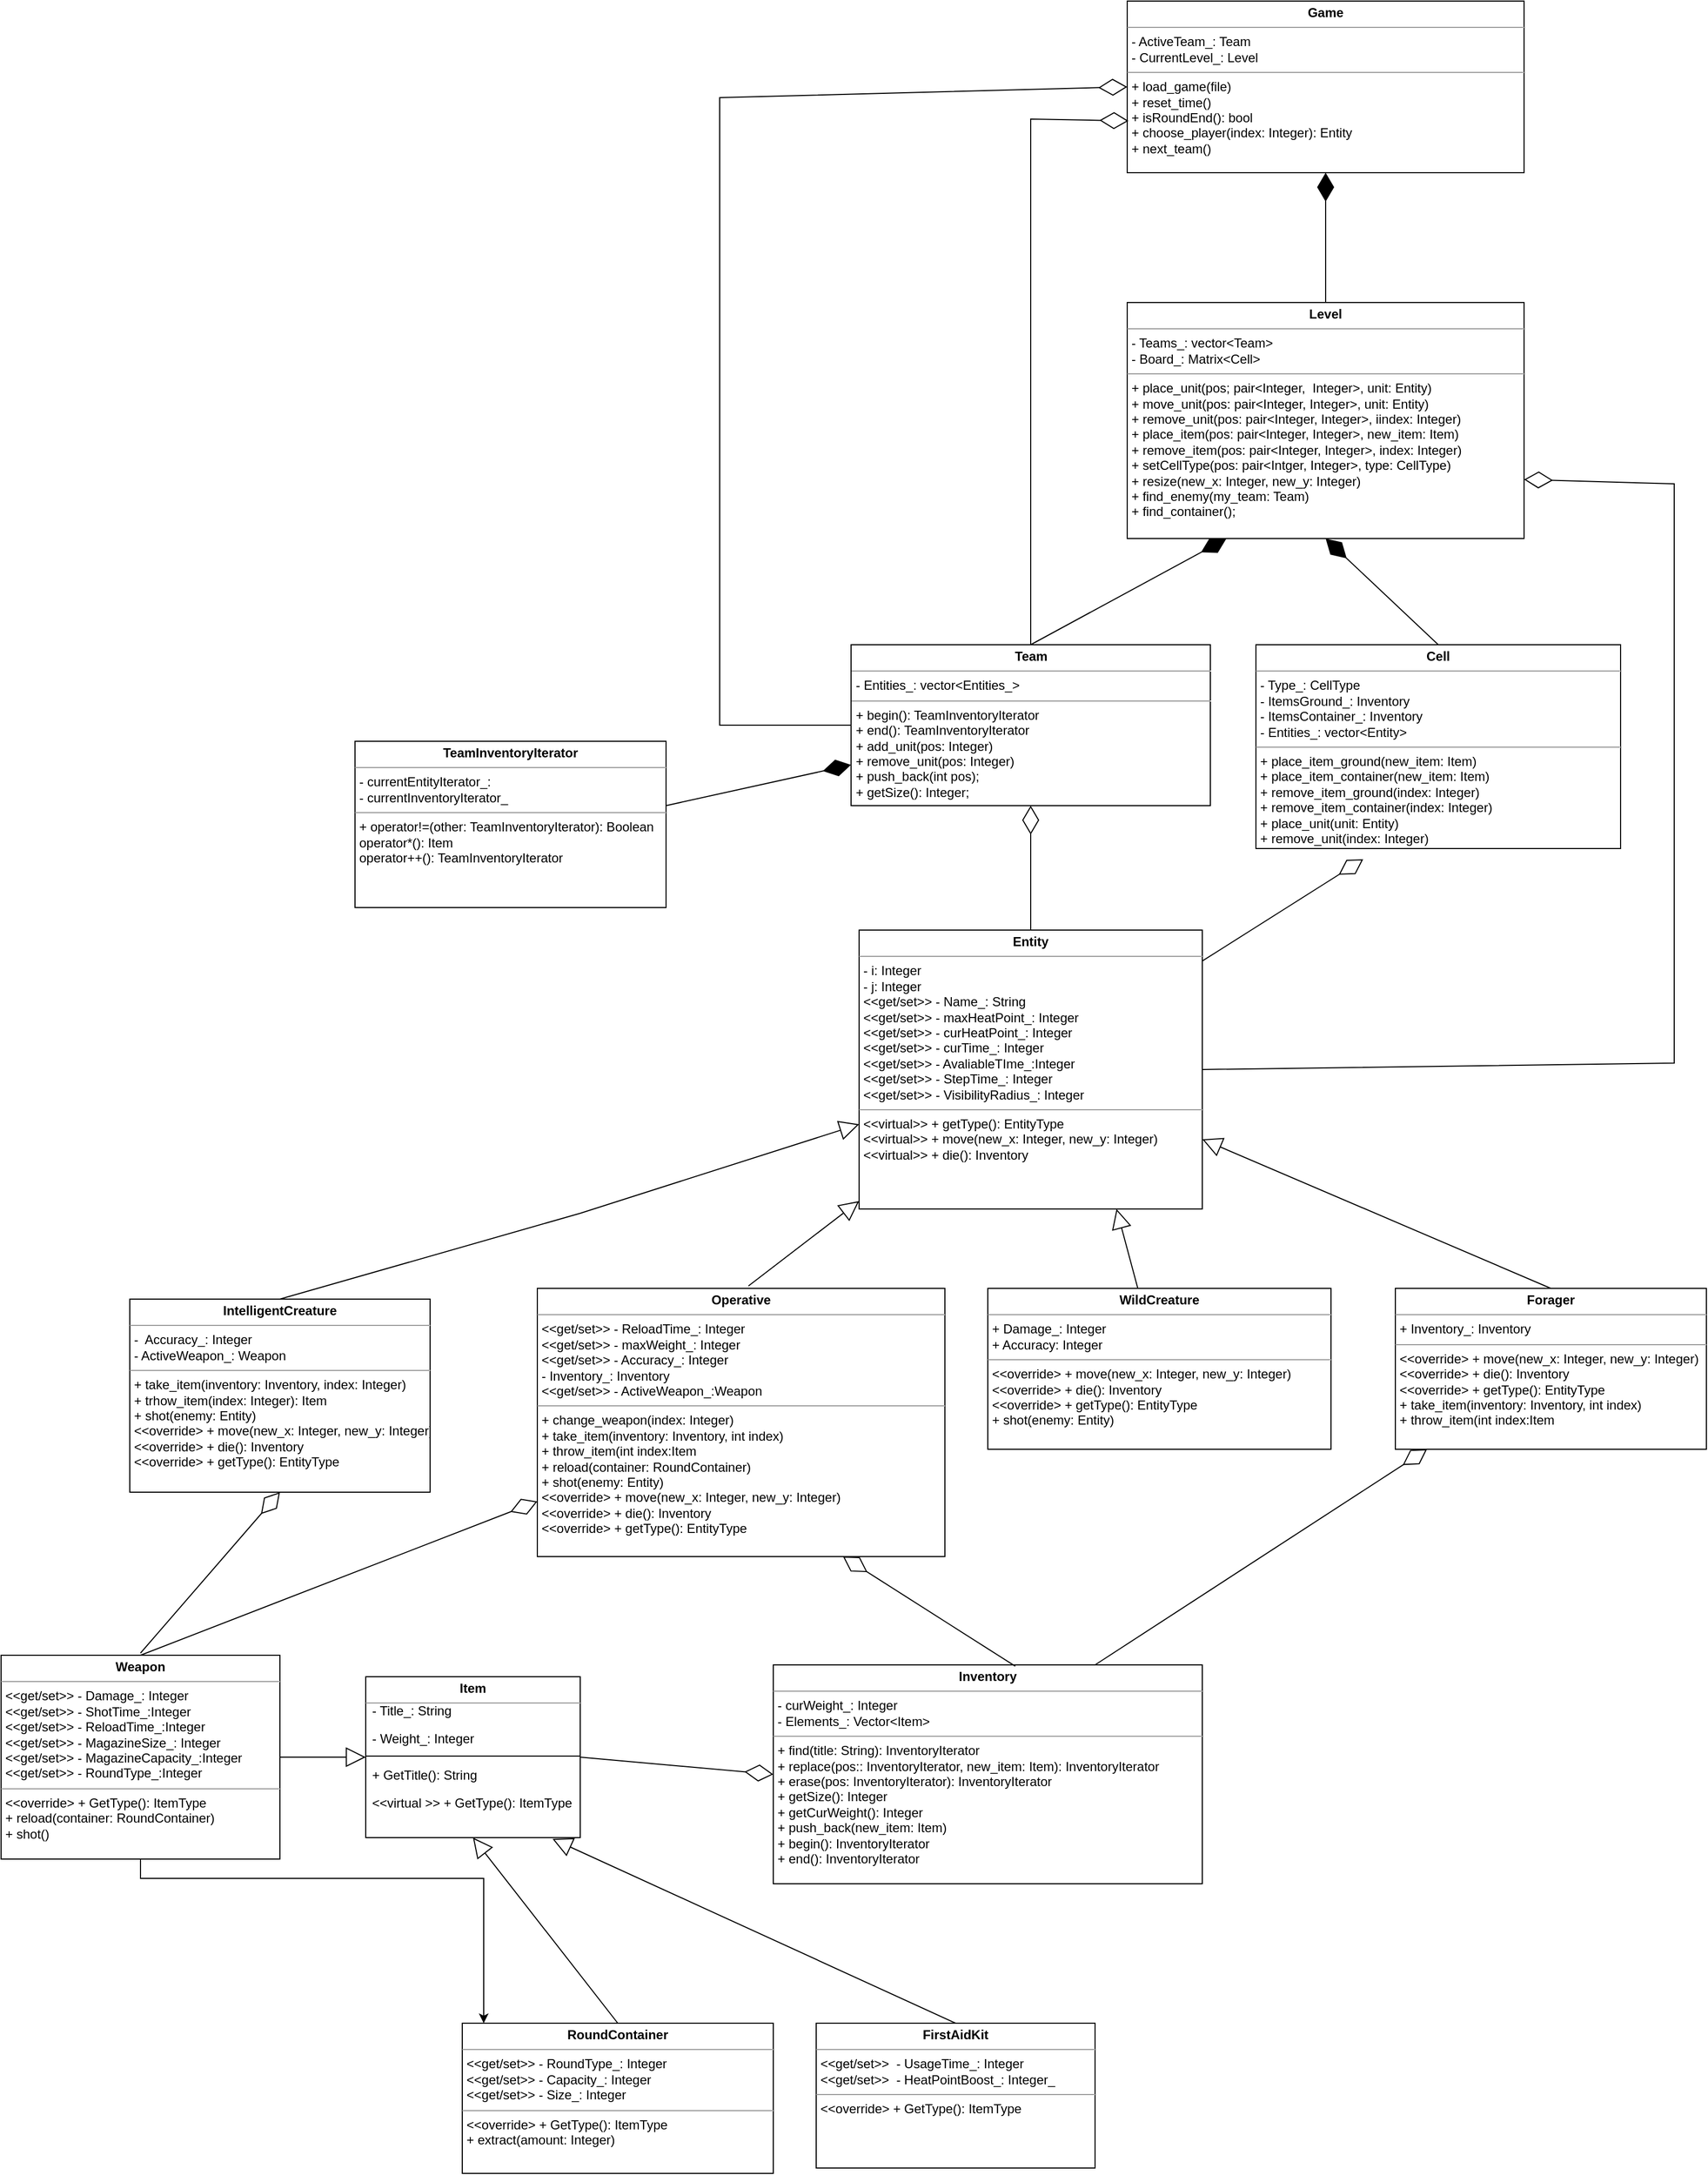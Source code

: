<mxfile version="20.5.3" type="embed"><diagram id="oKhUMVUiZkrxgYmPrfdD" name="Страница 1"><mxGraphModel dx="1800" dy="2822" grid="1" gridSize="10" guides="1" tooltips="1" connect="1" arrows="1" fold="1" page="1" pageScale="1" pageWidth="827" pageHeight="1169" math="0" shadow="0"><root><mxCell id="0"/><mxCell id="1" parent="0"/><mxCell id="zHwneukNKotvRWGbDp1N-14" value="&lt;p style=&quot;margin:0px;margin-top:4px;text-align:center;&quot;&gt;&lt;b&gt;Item&lt;br&gt;&lt;/b&gt;&lt;/p&gt;&lt;hr size=&quot;1&quot;&gt;&lt;div style=&quot;height:2px;&quot;&gt;&lt;/div&gt;" style="verticalAlign=top;align=left;overflow=fill;fontSize=12;fontFamily=Helvetica;html=1;" parent="1" vertex="1"><mxGeometry x="110" y="112" width="200" height="150" as="geometry"/></mxCell><mxCell id="zHwneukNKotvRWGbDp1N-15" value="- Title_: String&#10;" style="text;strokeColor=none;fillColor=none;align=left;verticalAlign=top;spacingLeft=4;spacingRight=4;overflow=hidden;rotatable=0;points=[[0,0.5],[1,0.5]];portConstraint=eastwest;" parent="1" vertex="1"><mxGeometry x="110" y="130" width="100" height="26" as="geometry"/></mxCell><mxCell id="zHwneukNKotvRWGbDp1N-17" value="- Weight_: Integer" style="text;strokeColor=none;fillColor=none;align=left;verticalAlign=top;spacingLeft=4;spacingRight=4;overflow=hidden;rotatable=0;points=[[0,0.5],[1,0.5]];portConstraint=eastwest;" parent="1" vertex="1"><mxGeometry x="110" y="156" width="120" height="26" as="geometry"/></mxCell><mxCell id="zHwneukNKotvRWGbDp1N-18" value="" style="line;strokeWidth=1;fillColor=none;align=left;verticalAlign=middle;spacingTop=-1;spacingLeft=3;spacingRight=3;rotatable=0;labelPosition=right;points=[];portConstraint=eastwest;strokeColor=inherit;" parent="1" vertex="1"><mxGeometry x="110" y="182" width="200" height="8" as="geometry"/></mxCell><mxCell id="zHwneukNKotvRWGbDp1N-19" value="+ GetTitle(): String&#10;" style="text;strokeColor=none;fillColor=none;align=left;verticalAlign=top;spacingLeft=4;spacingRight=4;overflow=hidden;rotatable=0;points=[[0,0.5],[1,0.5]];portConstraint=eastwest;" parent="1" vertex="1"><mxGeometry x="110" y="190" width="120" height="26" as="geometry"/></mxCell><mxCell id="zHwneukNKotvRWGbDp1N-20" value="&lt;&lt;virtual &gt;&gt; + GetType(): ItemType" style="text;strokeColor=none;fillColor=none;align=left;verticalAlign=top;spacingLeft=4;spacingRight=4;overflow=hidden;rotatable=0;points=[[0,0.5],[1,0.5]];portConstraint=eastwest;" parent="1" vertex="1"><mxGeometry x="110" y="216" width="200" height="26" as="geometry"/></mxCell><mxCell id="zHwneukNKotvRWGbDp1N-24" style="edgeStyle=orthogonalEdgeStyle;rounded=0;orthogonalLoop=1;jettySize=auto;html=1;entryX=0.5;entryY=1;entryDx=0;entryDy=0;strokeColor=none;" parent="1" source="zHwneukNKotvRWGbDp1N-21" target="zHwneukNKotvRWGbDp1N-14" edge="1"><mxGeometry relative="1" as="geometry"/></mxCell><mxCell id="zHwneukNKotvRWGbDp1N-29" style="edgeStyle=orthogonalEdgeStyle;rounded=0;orthogonalLoop=1;jettySize=auto;html=1;" parent="1" source="zHwneukNKotvRWGbDp1N-21" target="zHwneukNKotvRWGbDp1N-26" edge="1"><mxGeometry relative="1" as="geometry"><Array as="points"><mxPoint x="-100" y="300"/><mxPoint x="220" y="300"/></Array></mxGeometry></mxCell><mxCell id="zHwneukNKotvRWGbDp1N-21" value="&lt;p style=&quot;margin:0px;margin-top:4px;text-align:center;&quot;&gt;&lt;b&gt;Weapon&lt;/b&gt;&lt;/p&gt;&lt;hr size=&quot;1&quot;&gt;&lt;p style=&quot;margin:0px;margin-left:4px;&quot;&gt;&amp;lt;&amp;lt;get/set&amp;gt;&amp;gt; - Damage_: Integer&lt;/p&gt;&lt;p style=&quot;margin:0px;margin-left:4px;&quot;&gt;&amp;lt;&amp;lt;get/set&amp;gt;&amp;gt; - ShotTime_:Integer&lt;/p&gt;&lt;p style=&quot;margin:0px;margin-left:4px;&quot;&gt;&amp;lt;&amp;lt;get/set&amp;gt;&amp;gt; - ReloadTime_:Integer&lt;/p&gt;&lt;p style=&quot;margin:0px;margin-left:4px;&quot;&gt;&amp;lt;&amp;lt;get/set&amp;gt;&amp;gt; - MagazineSize_: Integer&lt;/p&gt;&lt;p style=&quot;margin:0px;margin-left:4px;&quot;&gt;&amp;lt;&amp;lt;get/set&amp;gt;&amp;gt; - MagazineCapacity_:Integer&lt;/p&gt;&lt;p style=&quot;margin:0px;margin-left:4px;&quot;&gt;&amp;lt;&amp;lt;get/set&amp;gt;&amp;gt; - RoundType_:Integer&lt;br&gt;&lt;/p&gt;&lt;hr size=&quot;1&quot;&gt;&lt;p style=&quot;margin:0px;margin-left:4px;&quot;&gt;&amp;lt;&amp;lt;override&amp;gt; + GetType(): ItemType&lt;/p&gt;&lt;p style=&quot;margin:0px;margin-left:4px;&quot;&gt;+ reload(container: RoundContainer)&lt;/p&gt;&lt;p style=&quot;margin:0px;margin-left:4px;&quot;&gt;+ shot()&lt;/p&gt;&lt;p style=&quot;margin:0px;margin-left:4px;&quot;&gt;&lt;br&gt;&lt;/p&gt;&lt;p style=&quot;margin:0px;margin-left:4px;&quot;&gt;&lt;br&gt;&lt;/p&gt;" style="verticalAlign=top;align=left;overflow=fill;fontSize=12;fontFamily=Helvetica;html=1;" parent="1" vertex="1"><mxGeometry x="-230" y="92" width="260" height="190" as="geometry"/></mxCell><mxCell id="zHwneukNKotvRWGbDp1N-26" value="&lt;p style=&quot;margin:0px;margin-top:4px;text-align:center;&quot;&gt;&lt;b&gt;RoundContainer&lt;/b&gt;&lt;/p&gt;&lt;hr size=&quot;1&quot;&gt;&lt;p style=&quot;margin:0px;margin-left:4px;&quot;&gt;&amp;lt;&amp;lt;get/set&amp;gt;&amp;gt; - RoundType_: Integer&lt;/p&gt;&lt;p style=&quot;margin:0px;margin-left:4px;&quot;&gt;&amp;lt;&amp;lt;get/set&amp;gt;&amp;gt; - Capacity_: Integer&lt;/p&gt;&lt;p style=&quot;margin:0px;margin-left:4px;&quot;&gt;&amp;lt;&amp;lt;get/set&amp;gt;&amp;gt; - Size_: Integer&lt;br&gt;&lt;/p&gt;&lt;hr size=&quot;1&quot;&gt;&lt;p style=&quot;margin:0px;margin-left:4px;&quot;&gt;&amp;lt;&amp;lt;override&amp;gt; + GetType(): ItemType&lt;/p&gt;&lt;p style=&quot;margin:0px;margin-left:4px;&quot;&gt;+ extract(amount: Integer)&lt;/p&gt;&lt;p style=&quot;margin:0px;margin-left:4px;&quot;&gt;&lt;br&gt;&lt;/p&gt;&lt;p style=&quot;margin:0px;margin-left:4px;&quot;&gt;&lt;br&gt;&lt;/p&gt;&lt;p style=&quot;margin:0px;margin-left:4px;&quot;&gt;&lt;br&gt;&lt;/p&gt;&lt;p style=&quot;margin:0px;margin-left:4px;&quot;&gt;&lt;br&gt;&lt;/p&gt;&lt;p style=&quot;margin:0px;margin-left:4px;&quot;&gt;&lt;/p&gt;" style="verticalAlign=top;align=left;overflow=fill;fontSize=12;fontFamily=Helvetica;html=1;" parent="1" vertex="1"><mxGeometry x="200" y="435" width="290" height="140" as="geometry"/></mxCell><mxCell id="zHwneukNKotvRWGbDp1N-30" value="&lt;p style=&quot;margin:0px;margin-top:4px;text-align:center;&quot;&gt;&lt;b&gt;FirstAidKit&lt;/b&gt;&lt;/p&gt;&lt;hr size=&quot;1&quot;&gt;&lt;p style=&quot;margin:0px;margin-left:4px;&quot;&gt;&amp;lt;&amp;lt;get/set&amp;gt;&amp;gt;&amp;nbsp; - UsageTime_: Integer&lt;/p&gt;&lt;p style=&quot;margin:0px;margin-left:4px;&quot;&gt;&amp;lt;&amp;lt;get/set&amp;gt;&amp;gt;&amp;nbsp; - HeatPointBoost_: Integer_&lt;br&gt;&lt;/p&gt;&lt;hr size=&quot;1&quot;&gt;&lt;p style=&quot;margin:0px;margin-left:4px;&quot;&gt;&amp;lt;&amp;lt;override&amp;gt; + GetType(): ItemType&lt;/p&gt;&lt;p style=&quot;margin:0px;margin-left:4px;&quot;&gt;&lt;br&gt;&lt;/p&gt;&lt;p style=&quot;margin:0px;margin-left:4px;&quot;&gt;&lt;br&gt;&lt;/p&gt;&lt;p style=&quot;margin:0px;margin-left:4px;&quot;&gt;&lt;/p&gt;" style="verticalAlign=top;align=left;overflow=fill;fontSize=12;fontFamily=Helvetica;html=1;" parent="1" vertex="1"><mxGeometry x="530" y="435" width="260" height="135" as="geometry"/></mxCell><mxCell id="zHwneukNKotvRWGbDp1N-33" value="" style="endArrow=block;endSize=16;endFill=0;html=1;rounded=0;exitX=1;exitY=0.5;exitDx=0;exitDy=0;" parent="1" source="zHwneukNKotvRWGbDp1N-21" target="zHwneukNKotvRWGbDp1N-14" edge="1"><mxGeometry width="160" relative="1" as="geometry"><mxPoint x="110" y="520" as="sourcePoint"/><mxPoint x="270" y="520" as="targetPoint"/></mxGeometry></mxCell><mxCell id="zHwneukNKotvRWGbDp1N-35" value="" style="endArrow=block;endSize=16;endFill=0;html=1;rounded=0;exitX=0.5;exitY=0;exitDx=0;exitDy=0;entryX=0.5;entryY=1;entryDx=0;entryDy=0;" parent="1" source="zHwneukNKotvRWGbDp1N-26" target="zHwneukNKotvRWGbDp1N-14" edge="1"><mxGeometry width="160" relative="1" as="geometry"><mxPoint x="360" y="400" as="sourcePoint"/><mxPoint x="520" y="400" as="targetPoint"/></mxGeometry></mxCell><mxCell id="zHwneukNKotvRWGbDp1N-36" value="" style="endArrow=block;endSize=16;endFill=0;html=1;rounded=0;exitX=0.5;exitY=0;exitDx=0;exitDy=0;entryX=0.871;entryY=1.008;entryDx=0;entryDy=0;entryPerimeter=0;" parent="1" source="zHwneukNKotvRWGbDp1N-30" target="zHwneukNKotvRWGbDp1N-14" edge="1"><mxGeometry width="160" relative="1" as="geometry"><mxPoint x="590" y="350" as="sourcePoint"/><mxPoint x="750" y="350" as="targetPoint"/></mxGeometry></mxCell><mxCell id="zHwneukNKotvRWGbDp1N-37" value="&lt;p style=&quot;margin:0px;margin-top:4px;text-align:center;&quot;&gt;&lt;b&gt;Inventory&lt;/b&gt;&lt;br&gt;&lt;/p&gt;&lt;hr size=&quot;1&quot;&gt;&lt;p style=&quot;margin:0px;margin-left:4px;&quot;&gt;- curWeight_: Integer&lt;/p&gt;&lt;p style=&quot;margin:0px;margin-left:4px;&quot;&gt;- Elements_: Vector&amp;lt;Item&amp;gt;&lt;br&gt;&lt;/p&gt;&lt;hr size=&quot;1&quot;&gt;&lt;p style=&quot;margin:0px;margin-left:4px;&quot;&gt;+ find(title: String): InventoryIterator&lt;/p&gt;&lt;p style=&quot;margin:0px;margin-left:4px;&quot;&gt;+ replace(pos:: InventoryIterator, new_item: Item): InventoryIterator&lt;/p&gt;&lt;p style=&quot;margin:0px;margin-left:4px;&quot;&gt;+ erase(pos: InventoryIterator): InventoryIterator&lt;/p&gt;&lt;p style=&quot;margin:0px;margin-left:4px;&quot;&gt;+ getSize(): Integer&lt;/p&gt;&lt;p style=&quot;margin:0px;margin-left:4px;&quot;&gt;+ getCurWeight(): Integer&lt;/p&gt;&lt;p style=&quot;margin:0px;margin-left:4px;&quot;&gt;+ push_back(new_item: Item)&lt;/p&gt;&lt;p style=&quot;margin:0px;margin-left:4px;&quot;&gt;+ begin(): InventoryIterator&lt;/p&gt;&lt;p style=&quot;margin:0px;margin-left:4px;&quot;&gt;+ end(): InventoryIterator&lt;/p&gt;" style="verticalAlign=top;align=left;overflow=fill;fontSize=12;fontFamily=Helvetica;html=1;" parent="1" vertex="1"><mxGeometry x="490" y="101" width="400" height="204" as="geometry"/></mxCell><mxCell id="zHwneukNKotvRWGbDp1N-38" value="" style="endArrow=diamondThin;endFill=0;endSize=24;html=1;rounded=0;exitX=1;exitY=0.5;exitDx=0;exitDy=0;entryX=0;entryY=0.5;entryDx=0;entryDy=0;" parent="1" source="zHwneukNKotvRWGbDp1N-14" target="zHwneukNKotvRWGbDp1N-37" edge="1"><mxGeometry width="160" relative="1" as="geometry"><mxPoint x="330" y="250" as="sourcePoint"/><mxPoint x="510" y="187" as="targetPoint"/></mxGeometry></mxCell><mxCell id="zHwneukNKotvRWGbDp1N-39" value="&lt;p style=&quot;margin:0px;margin-top:4px;text-align:center;&quot;&gt;&lt;b&gt;Entity&lt;/b&gt;&lt;/p&gt;&lt;hr size=&quot;1&quot;&gt;&lt;p style=&quot;margin:0px;margin-left:4px;&quot;&gt;- i: Integer&lt;/p&gt;&lt;p style=&quot;margin:0px;margin-left:4px;&quot;&gt;- j: Integer&lt;/p&gt;&lt;p style=&quot;margin:0px;margin-left:4px;&quot;&gt;&amp;lt;&amp;lt;get/set&amp;gt;&amp;gt; - Name_: String&lt;/p&gt;&lt;p style=&quot;margin:0px;margin-left:4px;&quot;&gt;&amp;lt;&amp;lt;get/set&amp;gt;&amp;gt; - maxHeatPoint_: Integer&lt;/p&gt;&lt;p style=&quot;margin:0px;margin-left:4px;&quot;&gt;&amp;lt;&amp;lt;get/set&amp;gt;&amp;gt; - curHeatPoint_: Integer&lt;/p&gt;&lt;p style=&quot;margin:0px;margin-left:4px;&quot;&gt;&amp;lt;&amp;lt;get/set&amp;gt;&amp;gt; - curTime_: Integer&lt;/p&gt;&lt;p style=&quot;margin:0px;margin-left:4px;&quot;&gt;&amp;lt;&amp;lt;get/set&amp;gt;&amp;gt; - AvaliableTIme_:Integer&lt;/p&gt;&lt;p style=&quot;margin:0px;margin-left:4px;&quot;&gt;&amp;lt;&amp;lt;get/set&amp;gt;&amp;gt; - StepTime_: Integer&lt;/p&gt;&lt;p style=&quot;margin:0px;margin-left:4px;&quot;&gt;&amp;lt;&amp;lt;get/set&amp;gt;&amp;gt; - VisibilityRadius_: Integer&lt;br&gt;&lt;/p&gt;&lt;hr size=&quot;1&quot;&gt;&lt;p style=&quot;margin:0px;margin-left:4px;&quot;&gt;&amp;lt;&amp;lt;virtual&amp;gt;&amp;gt; + getType(): EntityType&lt;br&gt;&lt;/p&gt;&lt;p style=&quot;margin:0px;margin-left:4px;&quot;&gt;&amp;lt;&amp;lt;virtual&amp;gt;&amp;gt; + move(new_x: Integer, new_y: Integer)&lt;br&gt;&lt;/p&gt;&lt;p style=&quot;margin:0px;margin-left:4px;&quot;&gt;&amp;lt;&amp;lt;virtual&amp;gt;&amp;gt; + die(): Inventory&lt;/p&gt;&lt;p style=&quot;margin:0px;margin-left:4px;&quot;&gt;&lt;/p&gt;&lt;p style=&quot;margin:0px;margin-left:4px;&quot;&gt;&lt;/p&gt;" style="verticalAlign=top;align=left;overflow=fill;fontSize=12;fontFamily=Helvetica;html=1;" parent="1" vertex="1"><mxGeometry x="570" y="-584" width="320" height="260" as="geometry"/></mxCell><mxCell id="zHwneukNKotvRWGbDp1N-41" value="&lt;p style=&quot;margin:0px;margin-top:4px;text-align:center;&quot;&gt;&lt;b&gt;Operative&lt;/b&gt;&lt;/p&gt;&lt;hr size=&quot;1&quot;&gt;&lt;p style=&quot;margin:0px;margin-left:4px;&quot;&gt;&amp;lt;&amp;lt;get/set&amp;gt;&amp;gt; - ReloadTime_: Integer&lt;/p&gt;&lt;p style=&quot;margin:0px;margin-left:4px;&quot;&gt;&amp;lt;&amp;lt;get/set&amp;gt;&amp;gt; - maxWeight_: Integer&lt;/p&gt;&lt;p style=&quot;margin:0px;margin-left:4px;&quot;&gt;&amp;lt;&amp;lt;get/set&amp;gt;&amp;gt; - Accuracy_: Integer&lt;/p&gt;&lt;p style=&quot;margin:0px;margin-left:4px;&quot;&gt;- Inventory_: Inventory&lt;/p&gt;&lt;p style=&quot;margin:0px;margin-left:4px;&quot;&gt;&amp;lt;&amp;lt;get/set&amp;gt;&amp;gt; - ActiveWeapon_:Weapon&lt;br&gt;&lt;/p&gt;&lt;hr size=&quot;1&quot;&gt;&lt;p style=&quot;margin:0px;margin-left:4px;&quot;&gt;+ change_weapon(index: Integer)&lt;/p&gt;&lt;p style=&quot;margin:0px;margin-left:4px;&quot;&gt;+ take_item(inventory: Inventory, int index)&lt;/p&gt;&lt;p style=&quot;margin:0px;margin-left:4px;&quot;&gt;+ throw_item(int index:Item&lt;/p&gt;&lt;p style=&quot;margin:0px;margin-left:4px;&quot;&gt;+ reload(container: RoundContainer)&lt;/p&gt;&lt;p style=&quot;margin:0px;margin-left:4px;&quot;&gt;+ shot(enemy: Entity)&lt;/p&gt;&lt;p style=&quot;margin:0px;margin-left:4px;&quot;&gt;&amp;lt;&amp;lt;override&amp;gt; + move(new_x: Integer, new_y: Integer)&lt;/p&gt;&lt;div&gt;&lt;p style=&quot;margin:0px;margin-left:4px;&quot;&gt;&amp;lt;&amp;lt;override&amp;gt; + die(): Inventory&lt;/p&gt;&lt;p style=&quot;margin:0px;margin-left:4px;&quot;&gt;&amp;lt;&amp;lt;override&amp;gt; +  getType(): EntityType&lt;/p&gt;&lt;p style=&quot;margin:0px;margin-left:4px;&quot;&gt;&lt;/p&gt;&lt;/div&gt;&lt;p style=&quot;margin:0px;margin-left:4px;&quot;&gt;&lt;br&gt;&lt;/p&gt;" style="verticalAlign=top;align=left;overflow=fill;fontSize=12;fontFamily=Helvetica;html=1;" parent="1" vertex="1"><mxGeometry x="270" y="-250" width="380" height="250" as="geometry"/></mxCell><mxCell id="zHwneukNKotvRWGbDp1N-44" value="" style="endArrow=block;endSize=16;endFill=0;html=1;rounded=0;exitX=0.518;exitY=-0.009;exitDx=0;exitDy=0;exitPerimeter=0;" parent="1" source="zHwneukNKotvRWGbDp1N-41" target="zHwneukNKotvRWGbDp1N-39" edge="1"><mxGeometry width="160" relative="1" as="geometry"><mxPoint x="640" y="-270" as="sourcePoint"/><mxPoint x="800" y="-270" as="targetPoint"/></mxGeometry></mxCell><mxCell id="zHwneukNKotvRWGbDp1N-47" value="" style="endArrow=diamondThin;endFill=0;endSize=24;html=1;rounded=0;exitX=0.5;exitY=0;exitDx=0;exitDy=0;" parent="1" source="zHwneukNKotvRWGbDp1N-21" target="zHwneukNKotvRWGbDp1N-41" edge="1"><mxGeometry width="160" relative="1" as="geometry"><mxPoint x="-10" y="50" as="sourcePoint"/><mxPoint x="150" y="50" as="targetPoint"/></mxGeometry></mxCell><mxCell id="zHwneukNKotvRWGbDp1N-48" value="" style="endArrow=diamondThin;endFill=0;endSize=24;html=1;rounded=0;exitX=0.564;exitY=0.006;exitDx=0;exitDy=0;exitPerimeter=0;entryX=0.75;entryY=1;entryDx=0;entryDy=0;" parent="1" source="zHwneukNKotvRWGbDp1N-37" target="zHwneukNKotvRWGbDp1N-41" edge="1"><mxGeometry width="160" relative="1" as="geometry"><mxPoint x="300" y="50" as="sourcePoint"/><mxPoint x="460" y="50" as="targetPoint"/></mxGeometry></mxCell><mxCell id="2" value="&lt;p style=&quot;margin:0px;margin-top:4px;text-align:center;&quot;&gt;&lt;b&gt;IntelligentCreature&lt;/b&gt;&lt;br&gt;&lt;/p&gt;&lt;hr size=&quot;1&quot;&gt;&lt;p style=&quot;margin:0px;margin-left:4px;&quot;&gt;-&amp;nbsp; Accuracy_: Integer&lt;/p&gt;&lt;p style=&quot;margin:0px;margin-left:4px;&quot;&gt;- ActiveWeapon_: Weapon&lt;/p&gt;&lt;hr size=&quot;1&quot;&gt;&lt;p style=&quot;margin:0px;margin-left:4px;&quot;&gt;+ take_item(inventory: Inventory, index: Integer)&lt;/p&gt;&lt;p style=&quot;margin:0px;margin-left:4px;&quot;&gt;+ trhow_item(index: Integer): Item&lt;/p&gt;&lt;p style=&quot;margin:0px;margin-left:4px;&quot;&gt;+ shot(enemy: Entity)&lt;/p&gt;&lt;p style=&quot;margin: 0px 0px 0px 4px;&quot;&gt;&amp;lt;&amp;lt;override&amp;gt; + move(new_x: Integer, new_y: Integer)&lt;/p&gt;&lt;div&gt;&lt;p style=&quot;margin: 0px 0px 0px 4px;&quot;&gt;&amp;lt;&amp;lt;override&amp;gt; + die(): Inventory&lt;/p&gt;&lt;p style=&quot;margin: 0px 0px 0px 4px;&quot;&gt;&amp;lt;&amp;lt;override&amp;gt; + getType(): EntityType&lt;/p&gt;&lt;/div&gt;&lt;p style=&quot;margin:0px;margin-left:4px;&quot;&gt;&lt;br&gt;&lt;/p&gt;" style="verticalAlign=top;align=left;overflow=fill;fontSize=12;fontFamily=Helvetica;html=1;" parent="1" vertex="1"><mxGeometry x="-110" y="-240" width="280" height="180" as="geometry"/></mxCell><mxCell id="8" value="" style="endArrow=block;endSize=16;endFill=0;html=1;rounded=0;exitX=0.5;exitY=0;exitDx=0;exitDy=0;" parent="1" source="2" target="zHwneukNKotvRWGbDp1N-39" edge="1"><mxGeometry x="-0.002" y="3" width="160" relative="1" as="geometry"><mxPoint x="320" y="-360" as="sourcePoint"/><mxPoint x="480" y="-360" as="targetPoint"/><Array as="points"><mxPoint x="310" y="-320"/></Array><mxPoint as="offset"/></mxGeometry></mxCell><mxCell id="9" value="" style="endArrow=diamondThin;endFill=0;endSize=24;html=1;rounded=0;entryX=0.5;entryY=1;entryDx=0;entryDy=0;" parent="1" target="2" edge="1"><mxGeometry width="160" relative="1" as="geometry"><mxPoint x="-100" y="90" as="sourcePoint"/><mxPoint x="270" y="-46.582" as="targetPoint"/></mxGeometry></mxCell><mxCell id="10" value="&lt;p style=&quot;margin:0px;margin-top:4px;text-align:center;&quot;&gt;&lt;b&gt;WildCreature&lt;/b&gt;&lt;br&gt;&lt;/p&gt;&lt;hr size=&quot;1&quot;&gt;&lt;p style=&quot;margin:0px;margin-left:4px;&quot;&gt;+ Damage_: Integer&lt;/p&gt;&lt;p style=&quot;margin:0px;margin-left:4px;&quot;&gt;+ Accuracy: Integer&lt;/p&gt;&lt;hr size=&quot;1&quot;&gt;&lt;p style=&quot;margin: 0px 0px 0px 4px;&quot;&gt;&amp;lt;&amp;lt;override&amp;gt; + move(new_x: Integer, new_y: Integer)&lt;/p&gt;&lt;div&gt;&lt;p style=&quot;margin: 0px 0px 0px 4px;&quot;&gt;&amp;lt;&amp;lt;override&amp;gt; + die(): Inventory&lt;/p&gt;&lt;p style=&quot;margin: 0px 0px 0px 4px;&quot;&gt;&amp;lt;&amp;lt;override&amp;gt; + getType(): EntityType&lt;/p&gt;&lt;p style=&quot;margin: 0px 0px 0px 4px;&quot;&gt;+ shot(enemy: Entity)&lt;br&gt;&lt;/p&gt;&lt;/div&gt;" style="verticalAlign=top;align=left;overflow=fill;fontSize=12;fontFamily=Helvetica;html=1;" parent="1" vertex="1"><mxGeometry x="690" y="-250" width="320" height="150" as="geometry"/></mxCell><mxCell id="13" value="" style="endArrow=block;endSize=16;endFill=0;html=1;rounded=0;entryX=0.75;entryY=1;entryDx=0;entryDy=0;" parent="1" source="10" target="zHwneukNKotvRWGbDp1N-39" edge="1"><mxGeometry width="160" relative="1" as="geometry"><mxPoint x="860" y="-250" as="sourcePoint"/><mxPoint x="953.16" y="-324.242" as="targetPoint"/></mxGeometry></mxCell><mxCell id="14" value="&lt;p style=&quot;margin:0px;margin-top:4px;text-align:center;&quot;&gt;&lt;b&gt;Forager&lt;/b&gt;&lt;br&gt;&lt;/p&gt;&lt;hr size=&quot;1&quot;&gt;&lt;p style=&quot;margin:0px;margin-left:4px;&quot;&gt;+ Inventory_: Inventory&lt;/p&gt;&lt;hr size=&quot;1&quot;&gt;&lt;p style=&quot;margin: 0px 0px 0px 4px;&quot;&gt;&amp;lt;&amp;lt;override&amp;gt; + move(new_x: Integer, new_y: Integer)&lt;/p&gt;&lt;div&gt;&lt;p style=&quot;margin: 0px 0px 0px 4px;&quot;&gt;&amp;lt;&amp;lt;override&amp;gt; + die(): Inventory&lt;/p&gt;&lt;p style=&quot;margin: 0px 0px 0px 4px;&quot;&gt;&amp;lt;&amp;lt;override&amp;gt; + getType(): EntityType&lt;/p&gt;&lt;p style=&quot;margin: 0px 0px 0px 4px;&quot;&gt;+ take_item(inventory: Inventory, int index)&lt;/p&gt;&lt;p style=&quot;margin: 0px 0px 0px 4px;&quot;&gt;+ throw_item(int index:Item&lt;/p&gt;&lt;/div&gt;" style="verticalAlign=top;align=left;overflow=fill;fontSize=12;fontFamily=Helvetica;html=1;" parent="1" vertex="1"><mxGeometry x="1070" y="-250" width="290" height="150" as="geometry"/></mxCell><mxCell id="15" value="" style="endArrow=diamondThin;endFill=0;endSize=24;html=1;rounded=0;exitX=0.75;exitY=0;exitDx=0;exitDy=0;" parent="1" source="zHwneukNKotvRWGbDp1N-37" target="14" edge="1"><mxGeometry width="160" relative="1" as="geometry"><mxPoint x="720" y="117" as="sourcePoint"/><mxPoint x="575" y="10" as="targetPoint"/></mxGeometry></mxCell><mxCell id="16" value="" style="endArrow=block;endSize=16;endFill=0;html=1;rounded=0;entryX=1;entryY=0.75;entryDx=0;entryDy=0;exitX=0.5;exitY=0;exitDx=0;exitDy=0;" parent="1" source="14" target="zHwneukNKotvRWGbDp1N-39" edge="1"><mxGeometry width="160" relative="1" as="geometry"><mxPoint x="1240.866" y="-256" as="sourcePoint"/><mxPoint x="1221" y="-330" as="targetPoint"/></mxGeometry></mxCell><mxCell id="17" value="&lt;p style=&quot;margin:0px;margin-top:4px;text-align:center;&quot;&gt;&lt;b&gt;Team&lt;/b&gt;&lt;/p&gt;&lt;hr size=&quot;1&quot;&gt;&lt;p style=&quot;margin:0px;margin-left:4px;&quot;&gt;- Entities_: vector&amp;lt;Entities_&amp;gt;&lt;/p&gt;&lt;hr size=&quot;1&quot;&gt;&lt;p style=&quot;margin:0px;margin-left:4px;&quot;&gt;+ begin(): TeamInventoryIterator&lt;/p&gt;&lt;p style=&quot;margin:0px;margin-left:4px;&quot;&gt;+ end():&amp;nbsp;TeamInventoryIterator&lt;/p&gt;&lt;p style=&quot;margin:0px;margin-left:4px;&quot;&gt;+ add_unit(pos: Integer)&lt;/p&gt;&lt;p style=&quot;margin:0px;margin-left:4px;&quot;&gt;+ remove_unit(pos: Integer)&lt;/p&gt;&lt;p style=&quot;margin:0px;margin-left:4px;&quot;&gt;+ push_back(int pos);&lt;/p&gt;&lt;p style=&quot;margin:0px;margin-left:4px;&quot;&gt;+ getSize(): Integer;&lt;/p&gt;" style="verticalAlign=top;align=left;overflow=fill;fontSize=12;fontFamily=Helvetica;html=1;" parent="1" vertex="1"><mxGeometry x="562.5" y="-850" width="335" height="150" as="geometry"/></mxCell><mxCell id="26" value="" style="endArrow=diamondThin;endFill=0;endSize=24;html=1;rounded=0;exitX=0.5;exitY=0;exitDx=0;exitDy=0;entryX=0.5;entryY=1;entryDx=0;entryDy=0;" parent="1" source="zHwneukNKotvRWGbDp1N-39" target="17" edge="1"><mxGeometry width="160" relative="1" as="geometry"><mxPoint x="750" y="-620" as="sourcePoint"/><mxPoint x="910" y="-620" as="targetPoint"/></mxGeometry></mxCell><mxCell id="27" value="&lt;p style=&quot;margin:0px;margin-top:4px;text-align:center;&quot;&gt;&lt;b&gt;Level&lt;/b&gt;&lt;/p&gt;&lt;hr size=&quot;1&quot;&gt;&lt;p style=&quot;margin:0px;margin-left:4px;&quot;&gt;- Teams_: vector&amp;lt;Team&amp;gt;&lt;/p&gt;&lt;p style=&quot;margin:0px;margin-left:4px;&quot;&gt;- Board_: Matrix&amp;lt;Cell&amp;gt;&lt;/p&gt;&lt;hr size=&quot;1&quot;&gt;&lt;p style=&quot;margin:0px;margin-left:4px;&quot;&gt;+ place_unit(pos; pair&amp;lt;Integer,&amp;nbsp; Integer&amp;gt;, unit: Entity)&lt;/p&gt;&lt;p style=&quot;margin:0px;margin-left:4px;&quot;&gt;+ move_unit(pos: pair&amp;lt;Integer, Integer&amp;gt;, unit: Entity)&lt;/p&gt;&lt;p style=&quot;margin:0px;margin-left:4px;&quot;&gt;+ remove_unit(pos: pair&amp;lt;Integer, Integer&amp;gt;, iindex: Integer)&lt;/p&gt;&lt;p style=&quot;margin:0px;margin-left:4px;&quot;&gt;+ place_item(pos: pair&amp;lt;Integer, Integer&amp;gt;, new_item: Item)&lt;/p&gt;&lt;p style=&quot;margin:0px;margin-left:4px;&quot;&gt;+ remove_item(pos: pair&amp;lt;Integer, Integer&amp;gt;, index: Integer)&lt;/p&gt;&lt;p style=&quot;margin:0px;margin-left:4px;&quot;&gt;+ setCellType(pos: pair&amp;lt;Intger, Integer&amp;gt;, type: CellType)&lt;/p&gt;&lt;p style=&quot;margin:0px;margin-left:4px;&quot;&gt;+ resize(new_x: Integer, new_y: Integer)&lt;/p&gt;&lt;p style=&quot;margin:0px;margin-left:4px;&quot;&gt;+ find_enemy(my_team: Team)&lt;/p&gt;&lt;p style=&quot;margin:0px;margin-left:4px;&quot;&gt;+ find_container();&lt;/p&gt;&lt;p style=&quot;margin:0px;margin-left:4px;&quot;&gt;&lt;br&gt;&lt;/p&gt;&lt;p style=&quot;margin:0px;margin-left:4px;&quot;&gt;&lt;br&gt;&lt;/p&gt;&lt;p style=&quot;margin:0px;margin-left:4px;&quot;&gt;&lt;br&gt;&lt;/p&gt;&lt;p style=&quot;margin:0px;margin-left:4px;&quot;&gt;&lt;br&gt;&lt;/p&gt;" style="verticalAlign=top;align=left;overflow=fill;fontSize=12;fontFamily=Helvetica;html=1;" parent="1" vertex="1"><mxGeometry x="820" y="-1169" width="370" height="220" as="geometry"/></mxCell><mxCell id="28" value="" style="endArrow=diamondThin;endFill=1;endSize=24;html=1;rounded=0;exitX=0.5;exitY=0;exitDx=0;exitDy=0;entryX=0.25;entryY=1;entryDx=0;entryDy=0;" parent="1" source="17" target="27" edge="1"><mxGeometry width="160" relative="1" as="geometry"><mxPoint x="780" y="-960" as="sourcePoint"/><mxPoint x="940" y="-960" as="targetPoint"/></mxGeometry></mxCell><mxCell id="29" value="&lt;p style=&quot;margin:0px;margin-top:4px;text-align:center;&quot;&gt;&lt;b&gt;Cell&lt;/b&gt;&lt;/p&gt;&lt;hr size=&quot;1&quot;&gt;&lt;p style=&quot;margin:0px;margin-left:4px;&quot;&gt;- Type_: CellType&lt;/p&gt;&lt;p style=&quot;margin:0px;margin-left:4px;&quot;&gt;- ItemsGround_: Inventory&lt;/p&gt;&lt;p style=&quot;margin:0px;margin-left:4px;&quot;&gt;- ItemsContainer_: Inventory&lt;/p&gt;&lt;p style=&quot;margin:0px;margin-left:4px;&quot;&gt;- Entities_: vector&amp;lt;Entity&amp;gt;&lt;/p&gt;&lt;hr size=&quot;1&quot;&gt;&lt;p style=&quot;margin:0px;margin-left:4px;&quot;&gt;+ place_item_ground(new_item: Item)&lt;/p&gt;&lt;p style=&quot;margin:0px;margin-left:4px;&quot;&gt;+ place_item_container(new_item: Item)&lt;/p&gt;&lt;p style=&quot;margin:0px;margin-left:4px;&quot;&gt;+ remove_item_ground(index: Integer)&lt;/p&gt;&lt;p style=&quot;margin:0px;margin-left:4px;&quot;&gt;+ remove_item_container(index: Integer)&lt;/p&gt;&lt;p style=&quot;margin:0px;margin-left:4px;&quot;&gt;&lt;span style=&quot;background-color: initial;&quot;&gt;+ place_unit(unit: Entity)&lt;/span&gt;&lt;br&gt;&lt;/p&gt;&lt;p style=&quot;margin:0px;margin-left:4px;&quot;&gt;+ remove_unit(index: Integer)&lt;/p&gt;&lt;p style=&quot;margin:0px;margin-left:4px;&quot;&gt;&lt;br&gt;&lt;/p&gt;&lt;p style=&quot;margin:0px;margin-left:4px;&quot;&gt;&lt;br&gt;&lt;/p&gt;" style="verticalAlign=top;align=left;overflow=fill;fontSize=12;fontFamily=Helvetica;html=1;" parent="1" vertex="1"><mxGeometry x="940" y="-850" width="340" height="190" as="geometry"/></mxCell><mxCell id="30" value="" style="endArrow=diamondThin;endFill=1;endSize=24;html=1;rounded=0;entryX=0.5;entryY=1;entryDx=0;entryDy=0;" parent="1" target="27" edge="1"><mxGeometry width="160" relative="1" as="geometry"><mxPoint x="1110" y="-850" as="sourcePoint"/><mxPoint x="1342.5" y="-940" as="targetPoint"/></mxGeometry></mxCell><mxCell id="31" value="" style="endArrow=diamondThin;endFill=0;endSize=24;html=1;rounded=0;" parent="1" source="zHwneukNKotvRWGbDp1N-39" edge="1"><mxGeometry width="160" relative="1" as="geometry"><mxPoint x="740" y="-574" as="sourcePoint"/><mxPoint x="1040" y="-650" as="targetPoint"/></mxGeometry></mxCell><mxCell id="34" value="&lt;p style=&quot;margin:0px;margin-top:4px;text-align:center;&quot;&gt;&lt;b&gt;Game&lt;/b&gt;&lt;/p&gt;&lt;hr size=&quot;1&quot;&gt;&lt;p style=&quot;margin:0px;margin-left:4px;&quot;&gt;- ActiveTeam_: Team&lt;/p&gt;&lt;p style=&quot;margin:0px;margin-left:4px;&quot;&gt;- CurrentLevel_: Level&lt;/p&gt;&lt;hr size=&quot;1&quot;&gt;&lt;p style=&quot;margin:0px;margin-left:4px;&quot;&gt;+ load_game(file)&lt;/p&gt;&lt;p style=&quot;margin:0px;margin-left:4px;&quot;&gt;+ reset_time()&lt;/p&gt;&lt;p style=&quot;margin:0px;margin-left:4px;&quot;&gt;+ isRoundEnd(): bool&lt;/p&gt;&lt;p style=&quot;margin:0px;margin-left:4px;&quot;&gt;+ choose_player(index: Integer): Entity&lt;/p&gt;&lt;p style=&quot;margin:0px;margin-left:4px;&quot;&gt;+ next_team()&lt;/p&gt;" style="verticalAlign=top;align=left;overflow=fill;fontSize=12;fontFamily=Helvetica;html=1;" parent="1" vertex="1"><mxGeometry x="820" y="-1450" width="370" height="160" as="geometry"/></mxCell><mxCell id="35" value="" style="endArrow=diamondThin;endFill=1;endSize=24;html=1;rounded=0;exitX=0.5;exitY=0;exitDx=0;exitDy=0;entryX=0.5;entryY=1;entryDx=0;entryDy=0;" parent="1" source="27" target="34" edge="1"><mxGeometry width="160" relative="1" as="geometry"><mxPoint x="1007.5" y="-1169" as="sourcePoint"/><mxPoint x="1190" y="-1268" as="targetPoint"/></mxGeometry></mxCell><mxCell id="37" value="" style="endArrow=diamondThin;endFill=0;endSize=24;html=1;rounded=0;entryX=0.003;entryY=0.698;entryDx=0;entryDy=0;entryPerimeter=0;" parent="1" target="34" edge="1"><mxGeometry width="160" relative="1" as="geometry"><mxPoint x="730" y="-850" as="sourcePoint"/><mxPoint x="730" y="-1330" as="targetPoint"/><Array as="points"><mxPoint x="730" y="-1340"/></Array></mxGeometry></mxCell><mxCell id="38" value="" style="endArrow=diamondThin;endFill=0;endSize=24;html=1;rounded=0;exitX=1;exitY=0.5;exitDx=0;exitDy=0;entryX=1;entryY=0.75;entryDx=0;entryDy=0;" parent="1" source="zHwneukNKotvRWGbDp1N-39" target="27" edge="1"><mxGeometry width="160" relative="1" as="geometry"><mxPoint x="1060" y="-480" as="sourcePoint"/><mxPoint x="1190" y="-1010" as="targetPoint"/><Array as="points"><mxPoint x="1330" y="-460"/><mxPoint x="1330" y="-581"/><mxPoint x="1330" y="-741"/><mxPoint x="1330" y="-1000"/></Array></mxGeometry></mxCell><mxCell id="44" value="" style="endArrow=diamondThin;endFill=0;endSize=24;html=1;rounded=0;exitX=0;exitY=0.5;exitDx=0;exitDy=0;entryX=0;entryY=0.5;entryDx=0;entryDy=0;" parent="1" source="17" target="34" edge="1"><mxGeometry width="160" relative="1" as="geometry"><mxPoint x="562.5" y="-760" as="sourcePoint"/><mxPoint x="450" y="-1400" as="targetPoint"/><Array as="points"><mxPoint x="440" y="-775"/><mxPoint x="440" y="-1360"/></Array></mxGeometry></mxCell><mxCell id="47" value="&lt;p style=&quot;margin:0px;margin-top:4px;text-align:center;&quot;&gt;&lt;b&gt;TeamInventoryIterator&lt;/b&gt;&lt;/p&gt;&lt;hr size=&quot;1&quot;&gt;&lt;p style=&quot;margin:0px;margin-left:4px;&quot;&gt;- currentEntityIterator_:&lt;/p&gt;&lt;p style=&quot;margin:0px;margin-left:4px;&quot;&gt;- currentInventoryIterator_&lt;/p&gt;&lt;hr size=&quot;1&quot;&gt;&lt;p style=&quot;margin:0px;margin-left:4px;&quot;&gt;+ operator!=(other: TeamInventoryIterator): Boolean&lt;/p&gt;&lt;p style=&quot;margin:0px;margin-left:4px;&quot;&gt;operator*(): Item&lt;br&gt;&lt;/p&gt;&lt;p style=&quot;margin:0px;margin-left:4px;&quot;&gt;operator++(): TeamInventoryIterator&lt;/p&gt;&lt;p style=&quot;margin:0px;margin-left:4px;&quot;&gt;&lt;br&gt;&lt;/p&gt;" style="verticalAlign=top;align=left;overflow=fill;fontSize=12;fontFamily=Helvetica;html=1;" parent="1" vertex="1"><mxGeometry x="100" y="-760" width="290" height="155" as="geometry"/></mxCell><mxCell id="51" value="" style="endArrow=diamondThin;endFill=1;endSize=24;html=1;rounded=0;" parent="1" target="17" edge="1"><mxGeometry width="160" relative="1" as="geometry"><mxPoint x="390" y="-700" as="sourcePoint"/><mxPoint x="550" y="-700" as="targetPoint"/></mxGeometry></mxCell></root></mxGraphModel></diagram></mxfile>